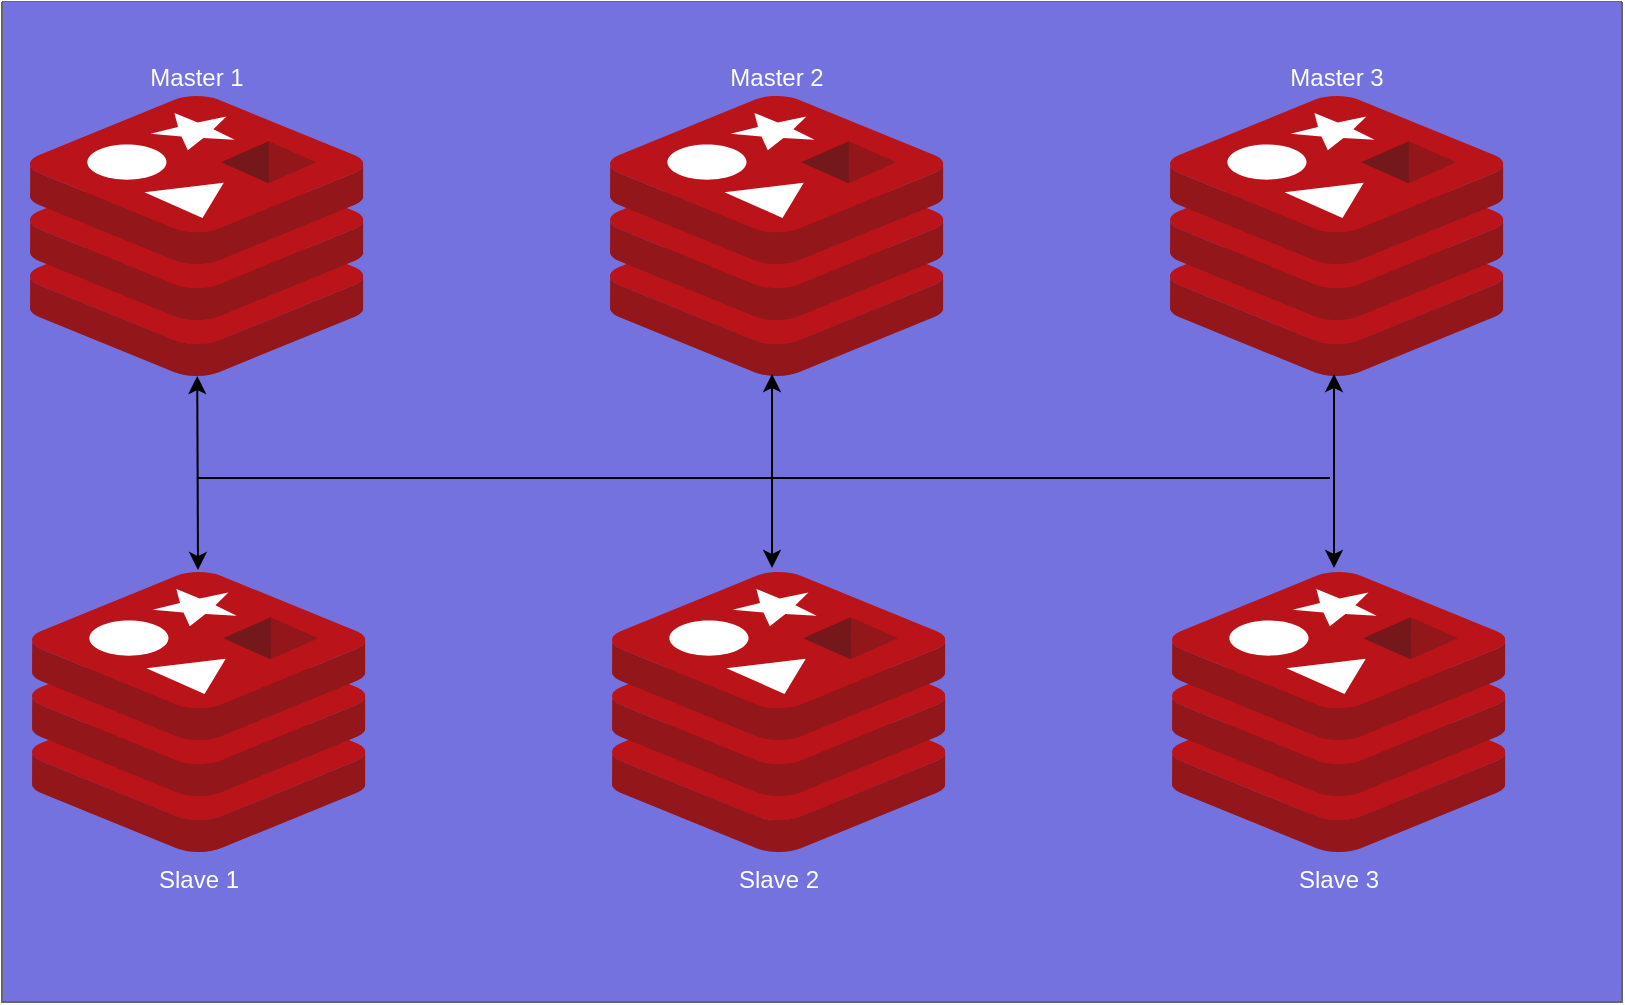 <mxfile version="21.6.1" type="github">
  <diagram name="Page-1" id="aaaa8250-4180-3840-79b5-4cada1eebb92">
    <mxGraphModel dx="1434" dy="739" grid="1" gridSize="10" guides="1" tooltips="1" connect="1" arrows="1" fold="1" page="1" pageScale="1" pageWidth="850" pageHeight="1100" background="none" math="0" shadow="0">
      <root>
        <mxCell id="0" />
        <mxCell id="1" parent="0" />
        <mxCell id="B0Iy1V9mp7dcR3nQXcta-11" value="" style="swimlane;startSize=0;labelBackgroundColor=#706666;fillColor=#f5f5f5;strokeColor=#666666;fontColor=#333333;gradientColor=none;swimlaneFillColor=#7372df;" vertex="1" parent="1">
          <mxGeometry x="16" y="23" width="810" height="500" as="geometry">
            <mxRectangle x="-190" y="150" width="50" height="40" as="alternateBounds" />
          </mxGeometry>
        </mxCell>
        <mxCell id="B0Iy1V9mp7dcR3nQXcta-12" value="Master 1" style="image;sketch=0;aspect=fixed;html=1;points=[];align=center;fontSize=12;image=img/lib/mscae/Cache_Redis_Product.svg;labelPosition=center;verticalLabelPosition=top;verticalAlign=bottom;labelBackgroundColor=none;fontColor=#ffffff;" vertex="1" parent="1">
          <mxGeometry x="30" y="70" width="166.67" height="140" as="geometry" />
        </mxCell>
        <mxCell id="B0Iy1V9mp7dcR3nQXcta-13" value="Master 2" style="image;sketch=0;aspect=fixed;html=1;points=[];align=center;fontSize=12;image=img/lib/mscae/Cache_Redis_Product.svg;labelPosition=center;verticalLabelPosition=top;verticalAlign=bottom;labelBackgroundColor=none;fontColor=#ffffff;" vertex="1" parent="1">
          <mxGeometry x="320" y="70" width="166.67" height="140" as="geometry" />
        </mxCell>
        <mxCell id="B0Iy1V9mp7dcR3nQXcta-14" value="Master 3" style="image;sketch=0;aspect=fixed;html=1;points=[];align=center;fontSize=12;image=img/lib/mscae/Cache_Redis_Product.svg;labelPosition=center;verticalLabelPosition=top;verticalAlign=bottom;labelBackgroundColor=none;fontColor=#ffffff;" vertex="1" parent="1">
          <mxGeometry x="600" y="70" width="166.67" height="140" as="geometry" />
        </mxCell>
        <mxCell id="B0Iy1V9mp7dcR3nQXcta-15" value="Slave 1" style="image;sketch=0;aspect=fixed;html=1;points=[];align=center;fontSize=12;image=img/lib/mscae/Cache_Redis_Product.svg;labelBackgroundColor=none;fontColor=#ffffff;" vertex="1" parent="1">
          <mxGeometry x="31" y="308" width="166.67" height="140" as="geometry" />
        </mxCell>
        <mxCell id="B0Iy1V9mp7dcR3nQXcta-16" value="Slave 2" style="image;sketch=0;aspect=fixed;html=1;points=[];align=center;fontSize=12;image=img/lib/mscae/Cache_Redis_Product.svg;labelBackgroundColor=none;fontColor=#ffffff;" vertex="1" parent="1">
          <mxGeometry x="321" y="308" width="166.67" height="140" as="geometry" />
        </mxCell>
        <mxCell id="B0Iy1V9mp7dcR3nQXcta-17" value="Slave 3" style="image;aspect=fixed;html=1;points=[];align=center;fontSize=12;image=img/lib/mscae/Cache_Redis_Product.svg;labelBackgroundColor=none;fontColor=#ffffff;" vertex="1" parent="1">
          <mxGeometry x="601" y="308" width="166.67" height="140" as="geometry" />
        </mxCell>
        <mxCell id="B0Iy1V9mp7dcR3nQXcta-18" value="" style="endArrow=none;html=1;rounded=0;" edge="1" parent="1">
          <mxGeometry width="50" height="50" relative="1" as="geometry">
            <mxPoint x="114" y="261" as="sourcePoint" />
            <mxPoint x="680" y="261" as="targetPoint" />
          </mxGeometry>
        </mxCell>
        <mxCell id="B0Iy1V9mp7dcR3nQXcta-19" value="" style="endArrow=classic;startArrow=classic;html=1;rounded=0;exitX=0.498;exitY=-0.007;exitDx=0;exitDy=0;exitPerimeter=0;" edge="1" parent="1" source="B0Iy1V9mp7dcR3nQXcta-15" target="B0Iy1V9mp7dcR3nQXcta-12">
          <mxGeometry width="50" height="50" relative="1" as="geometry">
            <mxPoint x="88.34" y="280" as="sourcePoint" />
            <mxPoint x="138.34" y="230" as="targetPoint" />
          </mxGeometry>
        </mxCell>
        <mxCell id="B0Iy1V9mp7dcR3nQXcta-20" value="" style="endArrow=classic;startArrow=classic;html=1;rounded=0;exitX=0.498;exitY=-0.007;exitDx=0;exitDy=0;exitPerimeter=0;" edge="1" parent="1">
          <mxGeometry width="50" height="50" relative="1" as="geometry">
            <mxPoint x="401" y="306" as="sourcePoint" />
            <mxPoint x="401" y="209" as="targetPoint" />
          </mxGeometry>
        </mxCell>
        <mxCell id="B0Iy1V9mp7dcR3nQXcta-21" value="" style="endArrow=classic;startArrow=classic;html=1;rounded=0;exitX=0.498;exitY=-0.007;exitDx=0;exitDy=0;exitPerimeter=0;" edge="1" parent="1">
          <mxGeometry width="50" height="50" relative="1" as="geometry">
            <mxPoint x="682" y="306" as="sourcePoint" />
            <mxPoint x="682" y="209" as="targetPoint" />
          </mxGeometry>
        </mxCell>
      </root>
    </mxGraphModel>
  </diagram>
</mxfile>
